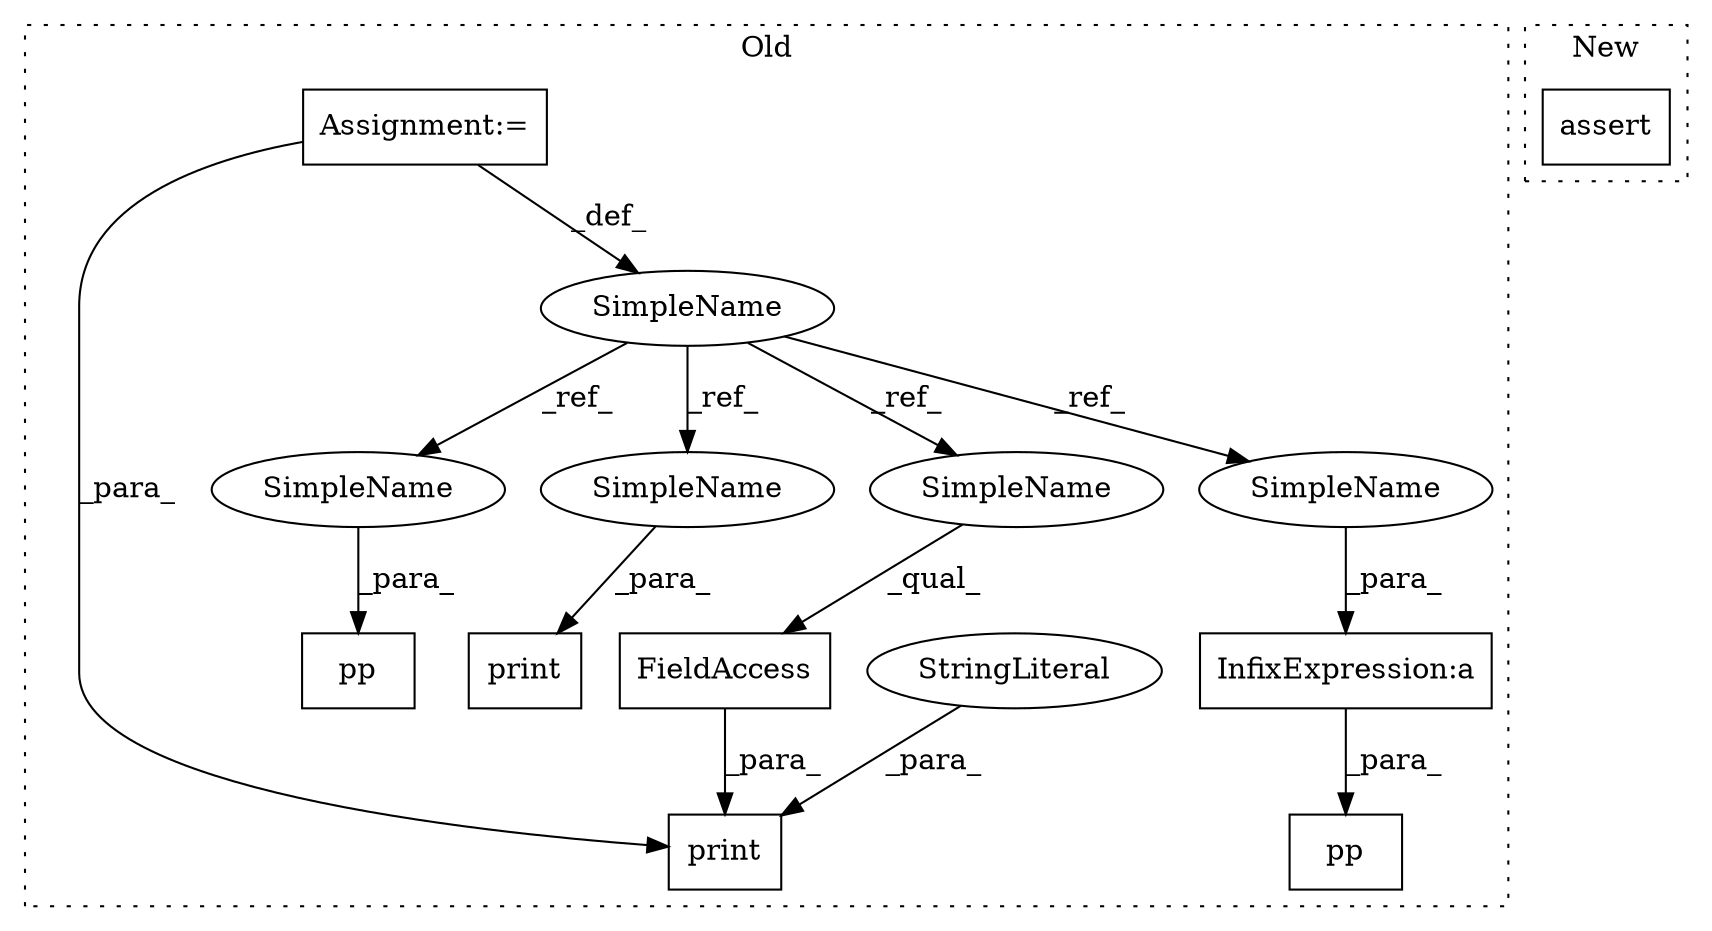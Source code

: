 digraph G {
subgraph cluster0 {
1 [label="pp" a="32" s="9360,9379" l="3,1" shape="box"];
3 [label="SimpleName" a="42" s="8983" l="16" shape="ellipse"];
4 [label="FieldAccess" a="22" s="9115" l="22" shape="box"];
5 [label="print" a="32" s="9086,9137" l="6,1" shape="box"];
6 [label="StringLiteral" a="45" s="9092" l="22" shape="ellipse"];
7 [label="Assignment:=" a="7" s="8999" l="1" shape="box"];
8 [label="pp" a="32" s="9411,9418" l="3,1" shape="box"];
9 [label="print" a="32" s="9057,9079" l="6,1" shape="box"];
10 [label="InfixExpression:a" a="27" s="9241" l="3" shape="box"];
11 [label="SimpleName" a="42" s="9063" l="16" shape="ellipse"];
12 [label="SimpleName" a="42" s="9115" l="16" shape="ellipse"];
13 [label="SimpleName" a="42" s="9244" l="16" shape="ellipse"];
14 [label="SimpleName" a="42" s="9363" l="16" shape="ellipse"];
label = "Old";
style="dotted";
}
subgraph cluster1 {
2 [label="assert" a="32" s="8274,8333" l="11,1" shape="box"];
label = "New";
style="dotted";
}
3 -> 14 [label="_ref_"];
3 -> 11 [label="_ref_"];
3 -> 12 [label="_ref_"];
3 -> 13 [label="_ref_"];
4 -> 5 [label="_para_"];
6 -> 5 [label="_para_"];
7 -> 3 [label="_def_"];
7 -> 5 [label="_para_"];
10 -> 8 [label="_para_"];
11 -> 9 [label="_para_"];
12 -> 4 [label="_qual_"];
13 -> 10 [label="_para_"];
14 -> 1 [label="_para_"];
}